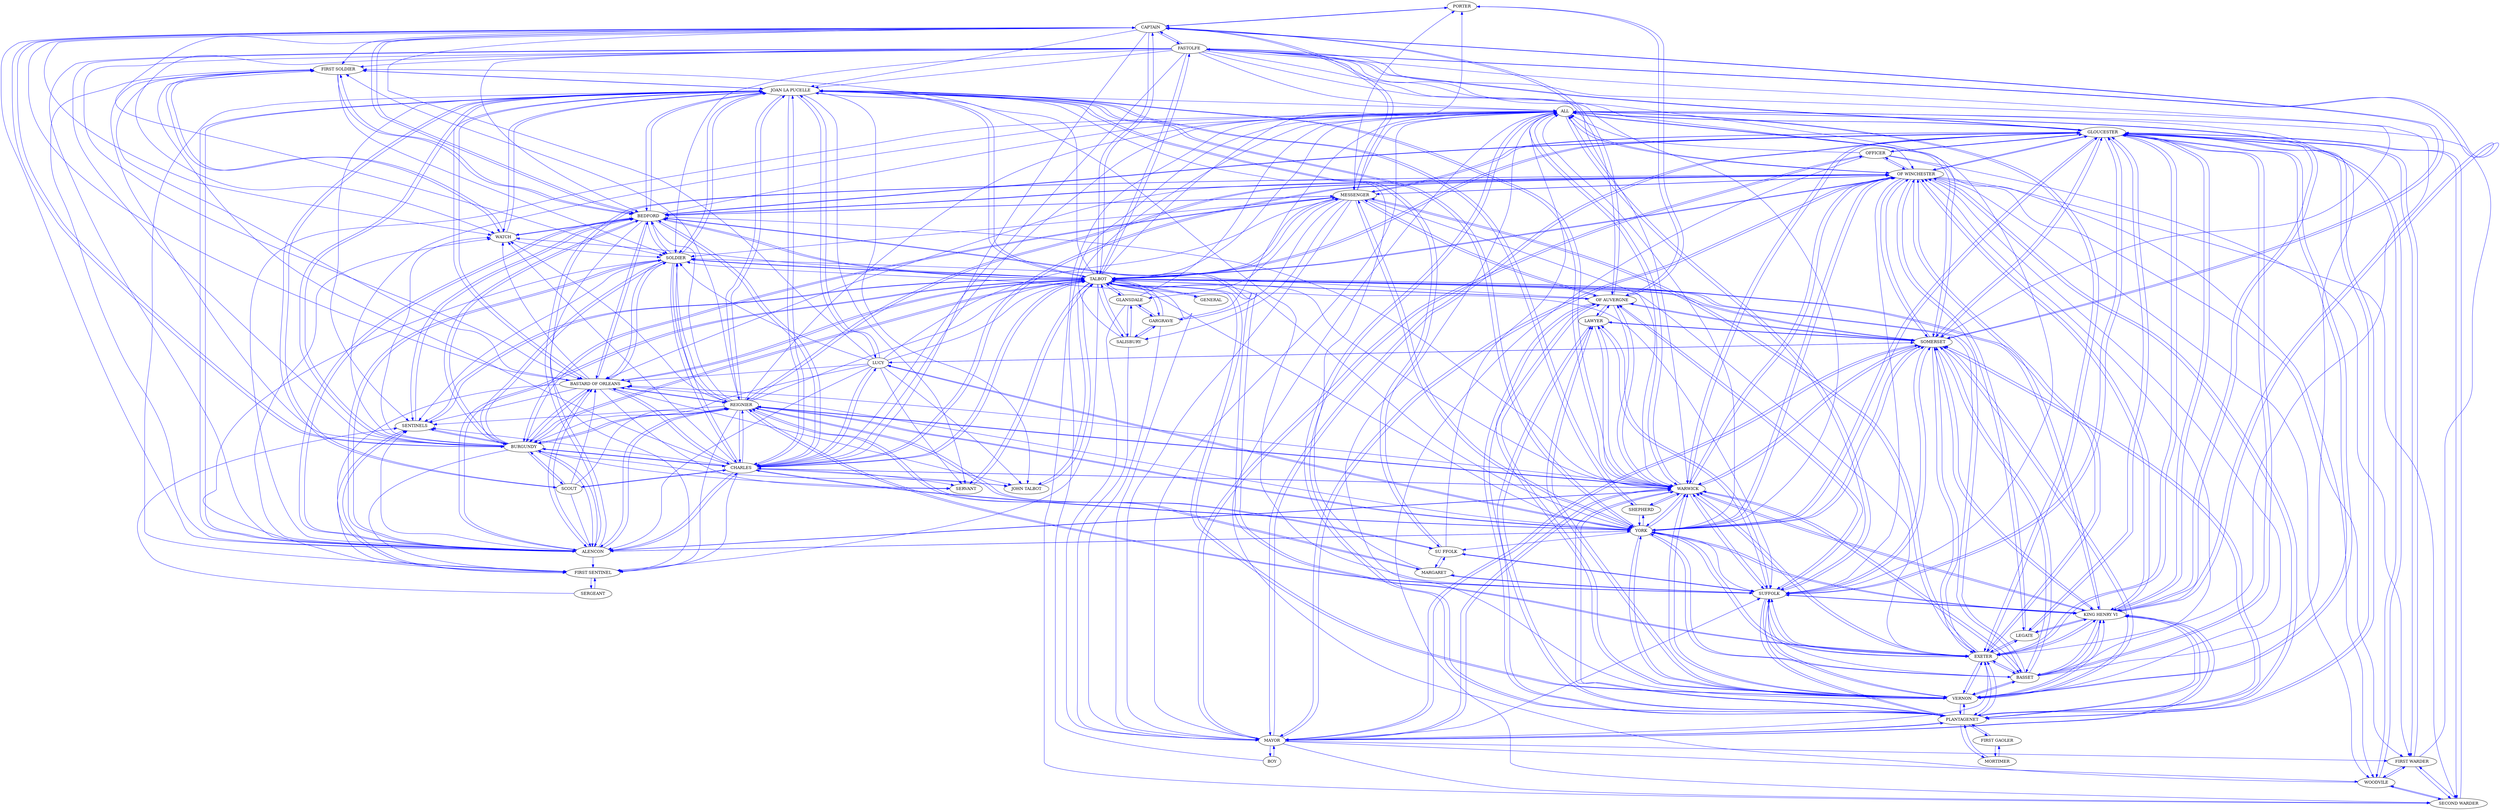 strict digraph  {
	PORTER -> CAPTAIN	 [color=blue,
		weight=2];
	PORTER -> "OF AUVERGNE"	 [color=blue,
		weight=2];
	"FIRST WARDER" -> WOODVILE	 [color=blue,
		weight=4];
	"FIRST WARDER" -> ALL	 [color=blue,
		weight=4];
	"FIRST WARDER" -> GLOUCESTER	 [color=blue,
		weight=4];
	"FIRST WARDER" -> "SECOND WARDER"	 [color=blue,
		weight=4];
	PLANTAGENET -> VERNON	 [color=blue,
		weight=45];
	PLANTAGENET -> SUFFOLK	 [color=blue,
		weight=49];
	PLANTAGENET -> EXETER	 [color=blue,
		weight=10];
	PLANTAGENET -> ALL	 [color=blue,
		weight=10];
	PLANTAGENET -> WARWICK	 [color=blue,
		weight=55];
	PLANTAGENET -> SOMERSET	 [color=blue,
		weight=55];
	PLANTAGENET -> MORTIMER	 [color=blue,
		weight=29];
	PLANTAGENET -> GLOUCESTER	 [color=blue,
		weight=10];
	PLANTAGENET -> "FIRST GAOLER"	 [color=blue,
		weight=37];
	PLANTAGENET -> "KING HENRY VI"	 [color=blue,
		weight=10];
	PLANTAGENET -> LAWYER	 [color=blue,
		weight=45];
	PLANTAGENET -> MAYOR	 [color=blue,
		weight=5];
	PLANTAGENET -> "OF WINCHESTER"	 [color=blue,
		weight=10];
	PLANTAGENET -> "OF AUVERGNE"	 [color=blue,
		weight=45];
	GLANSDALE -> ALL	 [color=blue,
		weight=1];
	GLANSDALE -> SALISBURY	 [color=blue,
		weight=1];
	GLANSDALE -> TALBOT	 [color=blue,
		weight=1];
	GLANSDALE -> GARGRAVE	 [color=blue,
		weight=1];
	GLANSDALE -> MAYOR	 [color=blue,
		weight=1];
	VERNON -> PLANTAGENET	 [color=blue,
		weight=11];
	VERNON -> SUFFOLK	 [color=blue,
		weight=28];
	VERNON -> BASSET	 [color=blue,
		weight=18];
	VERNON -> EXETER	 [color=blue,
		weight=18];
	VERNON -> ALL	 [color=blue,
		weight=10];
	VERNON -> WARWICK	 [color=blue,
		weight=29];
	VERNON -> SOMERSET	 [color=blue,
		weight=29];
	VERNON -> GLOUCESTER	 [color=blue,
		weight=18];
	VERNON -> TALBOT	 [color=blue,
		weight=8];
	VERNON -> YORK	 [color=blue,
		weight=18];
	VERNON -> "KING HENRY VI"	 [color=blue,
		weight=18];
	VERNON -> LAWYER	 [color=blue,
		weight=11];
	VERNON -> "OF WINCHESTER"	 [color=blue,
		weight=10];
	VERNON -> "OF AUVERGNE"	 [color=blue,
		weight=11];
	SUFFOLK -> PLANTAGENET	 [color=blue,
		weight=13];
	SUFFOLK -> VERNON	 [color=blue,
		weight=13];
	SUFFOLK -> EXETER	 [color=blue,
		weight=54];
	SUFFOLK -> ALL	 [color=blue,
		weight=4];
	SUFFOLK -> REIGNIER	 [color=blue,
		weight=25];
	SUFFOLK -> WARWICK	 [color=blue,
		weight=13];
	SUFFOLK -> SOMERSET	 [color=blue,
		weight=13];
	SUFFOLK -> GLOUCESTER	 [color=blue,
		weight=54];
	SUFFOLK -> "KING HENRY VI"	 [color=blue,
		weight=54];
	SUFFOLK -> "SU FFOLK"	 [color=blue,
		weight=97];
	SUFFOLK -> LAWYER	 [color=blue,
		weight=13];
	SUFFOLK -> MARGARET	 [color=blue,
		weight=88];
	SUFFOLK -> "OF AUVERGNE"	 [color=blue,
		weight=13];
	SUFFOLK -> "JOAN LA PUCELLE"	 [color=blue,
		weight=97];
	SCOUT -> REIGNIER	 [color=blue,
		weight=5];
	SCOUT -> BURGUNDY	 [color=blue,
		weight=5];
	SCOUT -> ALENCON	 [color=blue,
		weight=5];
	SCOUT -> CHARLES	 [color=blue,
		weight=5];
	SCOUT -> "BASTARD OF ORLEANS"	 [color=blue,
		weight=5];
	SCOUT -> "JOAN LA PUCELLE"	 [color=blue,
		weight=5];
	SHEPHERD -> WARWICK	 [color=blue,
		weight=24];
	SHEPHERD -> YORK	 [color=blue,
		weight=24];
	SHEPHERD -> "JOAN LA PUCELLE"	 [color=blue,
		weight=24];
	SOLDIER -> BEDFORD	 [color=blue,
		weight=4];
	SOLDIER -> REIGNIER	 [color=blue,
		weight=4];
	SOLDIER -> BURGUNDY	 [color=blue,
		weight=4];
	SOLDIER -> TALBOT	 [color=blue,
		weight=4];
	SOLDIER -> ALENCON	 [color=blue,
		weight=4];
	SOLDIER -> CHARLES	 [color=blue,
		weight=4];
	SOLDIER -> "FIRST SENTINEL"	 [color=blue,
		weight=4];
	SOLDIER -> SENTINELS	 [color=blue,
		weight=4];
	SOLDIER -> "BASTARD OF ORLEANS"	 [color=blue,
		weight=4];
	SOLDIER -> "JOAN LA PUCELLE"	 [color=blue,
		weight=4];
	SERGEANT -> "FIRST SENTINEL"	 [color=blue,
		weight=4];
	SERGEANT -> SENTINELS	 [color=blue,
		weight=4];
	WOODVILE -> "FIRST WARDER"	 [color=blue,
		weight=5];
	WOODVILE -> ALL	 [color=blue,
		weight=5];
	WOODVILE -> GLOUCESTER	 [color=blue,
		weight=5];
	WOODVILE -> "SECOND WARDER"	 [color=blue,
		weight=5];
	BASSET -> VERNON	 [color=blue,
		weight=25];
	BASSET -> SUFFOLK	 [color=blue,
		weight=25];
	BASSET -> EXETER	 [color=blue,
		weight=25];
	BASSET -> ALL	 [color=blue,
		weight=15];
	BASSET -> WARWICK	 [color=blue,
		weight=25];
	BASSET -> SOMERSET	 [color=blue,
		weight=25];
	BASSET -> GLOUCESTER	 [color=blue,
		weight=25];
	BASSET -> TALBOT	 [color=blue,
		weight=10];
	BASSET -> YORK	 [color=blue,
		weight=25];
	BASSET -> "KING HENRY VI"	 [color=blue,
		weight=25];
	BASSET -> "OF WINCHESTER"	 [color=blue,
		weight=15];
	EXETER -> PLANTAGENET	 [color=blue,
		weight=15];
	EXETER -> VERNON	 [color=blue,
		weight=1];
	EXETER -> SUFFOLK	 [color=blue,
		weight=31];
	EXETER -> BASSET	 [color=blue,
		weight=14];
	EXETER -> LEGATE	 [color=blue,
		weight=6];
	EXETER -> ALL	 [color=blue,
		weight=7];
	EXETER -> BEDFORD	 [color=blue,
		weight=20];
	EXETER -> WARWICK	 [color=blue,
		weight=53];
	EXETER -> SOMERSET	 [color=blue,
		weight=29];
	EXETER -> GLOUCESTER	 [color=blue,
		weight=57];
	EXETER -> YORK	 [color=blue,
		weight=14];
	EXETER -> MESSENGER	 [color=blue,
		weight=12];
	EXETER -> "KING HENRY VI"	 [color=blue,
		weight=37];
	EXETER -> "OF WINCHESTER"	 [color=blue,
		weight=59];
	LEGATE -> EXETER	 [color=blue,
		weight=2];
	LEGATE -> GLOUCESTER	 [color=blue,
		weight=2];
	LEGATE -> "KING HENRY VI"	 [color=blue,
		weight=2];
	LEGATE -> "OF WINCHESTER"	 [color=blue,
		weight=2];
	ALL -> PLANTAGENET	 [color=blue,
		weight=1];
	ALL -> SUFFOLK	 [color=blue,
		weight=1];
	ALL -> EXETER	 [color=blue,
		weight=1];
	ALL -> WARWICK	 [color=blue,
		weight=1];
	ALL -> SOMERSET	 [color=blue,
		weight=1];
	ALL -> GLOUCESTER	 [color=blue,
		weight=1];
	ALL -> "KING HENRY VI"	 [color=blue,
		weight=1];
	ALL -> "OF WINCHESTER"	 [color=blue,
		weight=1];
	BEDFORD -> SOLDIER	 [color=blue,
		weight=14];
	BEDFORD -> EXETER	 [color=blue,
		weight=46];
	BEDFORD -> ALL	 [color=blue,
		weight=9];
	BEDFORD -> BURGUNDY	 [color=blue,
		weight=30];
	BEDFORD -> WARWICK	 [color=blue,
		weight=46];
	BEDFORD -> GLOUCESTER	 [color=blue,
		weight=46];
	BEDFORD -> TALBOT	 [color=blue,
		weight=30];
	BEDFORD -> WATCH	 [color=blue,
		weight=14];
	BEDFORD -> MESSENGER	 [color=blue,
		weight=29];
	BEDFORD -> ALENCON	 [color=blue,
		weight=14];
	BEDFORD -> CHARLES	 [color=blue,
		weight=14];
	BEDFORD -> "FIRST SENTINEL"	 [color=blue,
		weight=6];
	BEDFORD -> SENTINELS	 [color=blue,
		weight=6];
	BEDFORD -> "OF WINCHESTER"	 [color=blue,
		weight=46];
	BEDFORD -> "BASTARD OF ORLEANS"	 [color=blue,
		weight=14];
	BEDFORD -> CAPTAIN	 [color=blue,
		weight=10];
	BEDFORD -> "JOAN LA PUCELLE"	 [color=blue,
		weight=14];
	BEDFORD -> "FIRST SOLDIER"	 [color=blue,
		weight=14];
	REIGNIER -> SUFFOLK	 [color=blue,
		weight=20];
	REIGNIER -> SOLDIER	 [color=blue,
		weight=31];
	REIGNIER -> ALL	 [color=blue,
		weight=11];
	REIGNIER -> BEDFORD	 [color=blue,
		weight=10];
	REIGNIER -> BURGUNDY	 [color=blue,
		weight=4];
	REIGNIER -> WARWICK	 [color=blue,
		weight=4];
	REIGNIER -> TALBOT	 [color=blue,
		weight=4];
	REIGNIER -> WATCH	 [color=blue,
		weight=6];
	REIGNIER -> YORK	 [color=blue,
		weight=4];
	REIGNIER -> ALENCON	 [color=blue,
		weight=39];
	REIGNIER -> CHARLES	 [color=blue,
		weight=36];
	REIGNIER -> "SU FFOLK"	 [color=blue,
		weight=20];
	REIGNIER -> "FIRST SENTINEL"	 [color=blue,
		weight=4];
	REIGNIER -> SENTINELS	 [color=blue,
		weight=4];
	REIGNIER -> "OF WINCHESTER"	 [color=blue,
		weight=4];
	REIGNIER -> "BASTARD OF ORLEANS"	 [color=blue,
		weight=14];
	REIGNIER -> MARGARET	 [color=blue,
		weight=20];
	REIGNIER -> "JOAN LA PUCELLE"	 [color=blue,
		weight=39];
	REIGNIER -> "FIRST SOLDIER"	 [color=blue,
		weight=6];
	OFFICER -> "FIRST WARDER"	 [color=blue,
		weight=6];
	OFFICER -> WOODVILE	 [color=blue,
		weight=6];
	OFFICER -> ALL	 [color=blue,
		weight=6];
	OFFICER -> GLOUCESTER	 [color=blue,
		weight=6];
	OFFICER -> "SECOND WARDER"	 [color=blue,
		weight=6];
	OFFICER -> MAYOR	 [color=blue,
		weight=6];
	OFFICER -> "OF WINCHESTER"	 [color=blue,
		weight=6];
	BURGUNDY -> SCOUT	 [color=blue,
		weight=2];
	BURGUNDY -> SOLDIER	 [color=blue,
		weight=12];
	BURGUNDY -> ALL	 [color=blue,
		weight=5];
	BURGUNDY -> BEDFORD	 [color=blue,
		weight=27];
	BURGUNDY -> REIGNIER	 [color=blue,
		weight=2];
	BURGUNDY -> SERVANT	 [color=blue,
		weight=3];
	BURGUNDY -> TALBOT	 [color=blue,
		weight=42];
	BURGUNDY -> WATCH	 [color=blue,
		weight=9];
	BURGUNDY -> MESSENGER	 [color=blue,
		weight=4];
	BURGUNDY -> ALENCON	 [color=blue,
		weight=26];
	BURGUNDY -> "JOHN TALBOT"	 [color=blue,
		weight=3];
	BURGUNDY -> CHARLES	 [color=blue,
		weight=26];
	BURGUNDY -> "FIRST SENTINEL"	 [color=blue,
		weight=6];
	BURGUNDY -> SENTINELS	 [color=blue,
		weight=6];
	BURGUNDY -> "BASTARD OF ORLEANS"	 [color=blue,
		weight=26];
	BURGUNDY -> CAPTAIN	 [color=blue,
		weight=12];
	BURGUNDY -> "JOAN LA PUCELLE"	 [color=blue,
		weight=26];
	BURGUNDY -> "FIRST SOLDIER"	 [color=blue,
		weight=9];
	SALISBURY -> GLANSDALE	 [color=blue,
		weight=15];
	SALISBURY -> ALL	 [color=blue,
		weight=15];
	SALISBURY -> TALBOT	 [color=blue,
		weight=15];
	SALISBURY -> GARGRAVE	 [color=blue,
		weight=15];
	SALISBURY -> MAYOR	 [color=blue,
		weight=15];
	WARWICK -> PLANTAGENET	 [color=blue,
		weight=60];
	WARWICK -> VERNON	 [color=blue,
		weight=30];
	WARWICK -> SUFFOLK	 [color=blue,
		weight=51];
	WARWICK -> SHEPHERD	 [color=blue,
		weight=1];
	WARWICK -> BASSET	 [color=blue,
		weight=4];
	WARWICK -> EXETER	 [color=blue,
		weight=34];
	WARWICK -> ALL	 [color=blue,
		weight=34];
	WARWICK -> REIGNIER	 [color=blue,
		weight=1];
	WARWICK -> SOMERSET	 [color=blue,
		weight=64];
	WARWICK -> GLOUCESTER	 [color=blue,
		weight=34];
	WARWICK -> YORK	 [color=blue,
		weight=19];
	WARWICK -> "KING HENRY VI"	 [color=blue,
		weight=34];
	WARWICK -> ALENCON	 [color=blue,
		weight=1];
	WARWICK -> CHARLES	 [color=blue,
		weight=1];
	WARWICK -> LAWYER	 [color=blue,
		weight=30];
	WARWICK -> MAYOR	 [color=blue,
		weight=24];
	WARWICK -> "OF WINCHESTER"	 [color=blue,
		weight=38];
	WARWICK -> "BASTARD OF ORLEANS"	 [color=blue,
		weight=1];
	WARWICK -> "OF AUVERGNE"	 [color=blue,
		weight=30];
	WARWICK -> "JOAN LA PUCELLE"	 [color=blue,
		weight=11];
	SOMERSET -> PLANTAGENET	 [color=blue,
		weight=51];
	SOMERSET -> VERNON	 [color=blue,
		weight=51];
	SOMERSET -> SUFFOLK	 [color=blue,
		weight=54];
	SOMERSET -> BASSET	 [color=blue,
		weight=5];
	SOMERSET -> EXETER	 [color=blue,
		weight=10];
	SOMERSET -> ALL	 [color=blue,
		weight=10];
	SOMERSET -> WARWICK	 [color=blue,
		weight=56];
	SOMERSET -> GLOUCESTER	 [color=blue,
		weight=10];
	SOMERSET -> TALBOT	 [color=blue,
		weight=17];
	SOMERSET -> LUCY	 [color=blue,
		weight=8];
	SOMERSET -> YORK	 [color=blue,
		weight=5];
	SOMERSET -> "KING HENRY VI"	 [color=blue,
		weight=10];
	SOMERSET -> LAWYER	 [color=blue,
		weight=46];
	SOMERSET -> MAYOR	 [color=blue,
		weight=4];
	SOMERSET -> "OF WINCHESTER"	 [color=blue,
		weight=10];
	SOMERSET -> CAPTAIN	 [color=blue,
		weight=17];
	SOMERSET -> "OF AUVERGNE"	 [color=blue,
		weight=46];
	MORTIMER -> PLANTAGENET	 [color=blue,
		weight=66];
	MORTIMER -> "FIRST GAOLER"	 [color=blue,
		weight=95];
	GLOUCESTER -> "FIRST WARDER"	 [color=blue,
		weight=52];
	GLOUCESTER -> PLANTAGENET	 [color=blue,
		weight=67];
	GLOUCESTER -> VERNON	 [color=blue,
		weight=11];
	GLOUCESTER -> SUFFOLK	 [color=blue,
		weight=117];
	GLOUCESTER -> WOODVILE	 [color=blue,
		weight=52];
	GLOUCESTER -> BASSET	 [color=blue,
		weight=11];
	GLOUCESTER -> EXETER	 [color=blue,
		weight=160];
	GLOUCESTER -> LEGATE	 [color=blue,
		weight=5];
	GLOUCESTER -> ALL	 [color=blue,
		weight=176];
	GLOUCESTER -> BEDFORD	 [color=blue,
		weight=22];
	GLOUCESTER -> OFFICER	 [color=blue,
		weight=10];
	GLOUCESTER -> WARWICK	 [color=blue,
		weight=131];
	GLOUCESTER -> SOMERSET	 [color=blue,
		weight=106];
	GLOUCESTER -> TALBOT	 [color=blue,
		weight=29];
	GLOUCESTER -> YORK	 [color=blue,
		weight=39];
	GLOUCESTER -> "SECOND WARDER"	 [color=blue,
		weight=52];
	GLOUCESTER -> MESSENGER	 [color=blue,
		weight=8];
	GLOUCESTER -> FASTOLFE	 [color=blue,
		weight=3];
	GLOUCESTER -> "KING HENRY VI"	 [color=blue,
		weight=134];
	GLOUCESTER -> MAYOR	 [color=blue,
		weight=66];
	GLOUCESTER -> "OF WINCHESTER"	 [color=blue,
		weight=170];
	SERVANT -> TALBOT	 [color=blue,
		weight=1];
	TALBOT -> PORTER	 [color=blue,
		weight=42];
	TALBOT -> GLANSDALE	 [color=blue,
		weight=67];
	TALBOT -> VERNON	 [color=blue,
		weight=12];
	TALBOT -> SUFFOLK	 [color=blue,
		weight=45];
	TALBOT -> SOLDIER	 [color=blue,
		weight=108];
	TALBOT -> BASSET	 [color=blue,
		weight=12];
	TALBOT -> EXETER	 [color=blue,
		weight=45];
	TALBOT -> ALL	 [color=blue,
		weight=144];
	TALBOT -> BEDFORD	 [color=blue,
		weight=105];
	TALBOT -> BURGUNDY	 [color=blue,
		weight=100];
	TALBOT -> SALISBURY	 [color=blue,
		weight=67];
	TALBOT -> WARWICK	 [color=blue,
		weight=45];
	TALBOT -> SOMERSET	 [color=blue,
		weight=45];
	TALBOT -> GLOUCESTER	 [color=blue,
		weight=45];
	TALBOT -> SERVANT	 [color=blue,
		weight=31];
	TALBOT -> WATCH	 [color=blue,
		weight=56];
	TALBOT -> YORK	 [color=blue,
		weight=45];
	TALBOT -> MESSENGER	 [color=blue,
		weight=61];
	TALBOT -> FASTOLFE	 [color=blue,
		weight=29];
	TALBOT -> "KING HENRY VI"	 [color=blue,
		weight=45];
	TALBOT -> ALENCON	 [color=blue,
		weight=56];
	TALBOT -> "JOHN TALBOT"	 [color=blue,
		weight=80];
	TALBOT -> CHARLES	 [color=blue,
		weight=56];
	TALBOT -> GARGRAVE	 [color=blue,
		weight=67];
	TALBOT -> "FIRST SENTINEL"	 [color=blue,
		weight=20];
	TALBOT -> GENERAL	 [color=blue,
		weight=12];
	TALBOT -> SENTINELS	 [color=blue,
		weight=20];
	TALBOT -> MAYOR	 [color=blue,
		weight=67];
	TALBOT -> "OF WINCHESTER"	 [color=blue,
		weight=33];
	TALBOT -> "BASTARD OF ORLEANS"	 [color=blue,
		weight=56];
	TALBOT -> CAPTAIN	 [color=blue,
		weight=71];
	TALBOT -> "OF AUVERGNE"	 [color=blue,
		weight=42];
	TALBOT -> "JOAN LA PUCELLE"	 [color=blue,
		weight=64];
	TALBOT -> "FIRST SOLDIER"	 [color=blue,
		weight=56];
	WATCH -> SOLDIER	 [color=blue,
		weight=2];
	WATCH -> BEDFORD	 [color=blue,
		weight=2];
	WATCH -> "JOAN LA PUCELLE"	 [color=blue,
		weight=2];
	WATCH -> "FIRST SOLDIER"	 [color=blue,
		weight=2];
	LUCY -> SOLDIER	 [color=blue,
		weight=43];
	LUCY -> BURGUNDY	 [color=blue,
		weight=30];
	LUCY -> SOMERSET	 [color=blue,
		weight=27];
	LUCY -> SERVANT	 [color=blue,
		weight=30];
	LUCY -> TALBOT	 [color=blue,
		weight=57];
	LUCY -> YORK	 [color=blue,
		weight=20];
	LUCY -> MESSENGER	 [color=blue,
		weight=20];
	LUCY -> ALENCON	 [color=blue,
		weight=30];
	LUCY -> "JOHN TALBOT"	 [color=blue,
		weight=30];
	LUCY -> CHARLES	 [color=blue,
		weight=30];
	LUCY -> "BASTARD OF ORLEANS"	 [color=blue,
		weight=30];
	LUCY -> CAPTAIN	 [color=blue,
		weight=27];
	LUCY -> "JOAN LA PUCELLE"	 [color=blue,
		weight=30];
	YORK -> VERNON	 [color=blue,
		weight=5];
	YORK -> SUFFOLK	 [color=blue,
		weight=9];
	YORK -> SHEPHERD	 [color=blue,
		weight=2];
	YORK -> SOLDIER	 [color=blue,
		weight=27];
	YORK -> BASSET	 [color=blue,
		weight=9];
	YORK -> EXETER	 [color=blue,
		weight=9];
	YORK -> ALL	 [color=blue,
		weight=9];
	YORK -> REIGNIER	 [color=blue,
		weight=19];
	YORK -> WARWICK	 [color=blue,
		weight=58];
	YORK -> SOMERSET	 [color=blue,
		weight=9];
	YORK -> GLOUCESTER	 [color=blue,
		weight=9];
	YORK -> LUCY	 [color=blue,
		weight=17];
	YORK -> MESSENGER	 [color=blue,
		weight=27];
	YORK -> "KING HENRY VI"	 [color=blue,
		weight=9];
	YORK -> ALENCON	 [color=blue,
		weight=19];
	YORK -> CHARLES	 [color=blue,
		weight=19];
	YORK -> "SU FFOLK"	 [color=blue,
		weight=10];
	YORK -> "OF WINCHESTER"	 [color=blue,
		weight=40];
	YORK -> "BASTARD OF ORLEANS"	 [color=blue,
		weight=19];
	YORK -> "JOAN LA PUCELLE"	 [color=blue,
		weight=25];
	"FIRST GAOLER" -> PLANTAGENET	 [color=blue,
		weight=1];
	"FIRST GAOLER" -> MORTIMER	 [color=blue,
		weight=4];
	"SECOND WARDER" -> "FIRST WARDER"	 [color=blue,
		weight=2];
	"SECOND WARDER" -> WOODVILE	 [color=blue,
		weight=2];
	"SECOND WARDER" -> ALL	 [color=blue,
		weight=2];
	"SECOND WARDER" -> GLOUCESTER	 [color=blue,
		weight=2];
	MESSENGER -> PORTER	 [color=blue,
		weight=8];
	MESSENGER -> GLANSDALE	 [color=blue,
		weight=4];
	MESSENGER -> SOLDIER	 [color=blue,
		weight=6];
	MESSENGER -> EXETER	 [color=blue,
		weight=71];
	MESSENGER -> ALL	 [color=blue,
		weight=4];
	MESSENGER -> BEDFORD	 [color=blue,
		weight=80];
	MESSENGER -> BURGUNDY	 [color=blue,
		weight=9];
	MESSENGER -> SALISBURY	 [color=blue,
		weight=4];
	MESSENGER -> WARWICK	 [color=blue,
		weight=71];
	MESSENGER -> GLOUCESTER	 [color=blue,
		weight=71];
	MESSENGER -> TALBOT	 [color=blue,
		weight=21];
	MESSENGER -> YORK	 [color=blue,
		weight=6];
	MESSENGER -> GARGRAVE	 [color=blue,
		weight=4];
	MESSENGER -> MAYOR	 [color=blue,
		weight=4];
	MESSENGER -> "OF WINCHESTER"	 [color=blue,
		weight=71];
	MESSENGER -> CAPTAIN	 [color=blue,
		weight=17];
	MESSENGER -> "OF AUVERGNE"	 [color=blue,
		weight=8];
	FASTOLFE -> SUFFOLK	 [color=blue,
		weight=4];
	FASTOLFE -> SOLDIER	 [color=blue,
		weight=4];
	FASTOLFE -> EXETER	 [color=blue,
		weight=4];
	FASTOLFE -> ALL	 [color=blue,
		weight=4];
	FASTOLFE -> BEDFORD	 [color=blue,
		weight=4];
	FASTOLFE -> BURGUNDY	 [color=blue,
		weight=4];
	FASTOLFE -> WARWICK	 [color=blue,
		weight=4];
	FASTOLFE -> SOMERSET	 [color=blue,
		weight=4];
	FASTOLFE -> GLOUCESTER	 [color=blue,
		weight=4];
	FASTOLFE -> TALBOT	 [color=blue,
		weight=8];
	FASTOLFE -> WATCH	 [color=blue,
		weight=4];
	FASTOLFE -> YORK	 [color=blue,
		weight=4];
	FASTOLFE -> "KING HENRY VI"	 [color=blue,
		weight=4];
	FASTOLFE -> ALENCON	 [color=blue,
		weight=4];
	FASTOLFE -> CHARLES	 [color=blue,
		weight=4];
	FASTOLFE -> "OF WINCHESTER"	 [color=blue,
		weight=4];
	FASTOLFE -> "BASTARD OF ORLEANS"	 [color=blue,
		weight=4];
	FASTOLFE -> CAPTAIN	 [color=blue,
		weight=4];
	FASTOLFE -> "JOAN LA PUCELLE"	 [color=blue,
		weight=4];
	FASTOLFE -> "FIRST SOLDIER"	 [color=blue,
		weight=4];
	"KING HENRY VI" -> PLANTAGENET	 [color=blue,
		weight=49];
	"KING HENRY VI" -> VERNON	 [color=blue,
		weight=64];
	"KING HENRY VI" -> SUFFOLK	 [color=blue,
		weight=161];
	"KING HENRY VI" -> BASSET	 [color=blue,
		weight=64];
	"KING HENRY VI" -> EXETER	 [color=blue,
		weight=187];
	"KING HENRY VI" -> LEGATE	 [color=blue,
		weight=12];
	"KING HENRY VI" -> ALL	 [color=blue,
		weight=151];
	"KING HENRY VI" -> WARWICK	 [color=blue,
		weight=126];
	"KING HENRY VI" -> SOMERSET	 [color=blue,
		weight=126];
	"KING HENRY VI" -> GLOUCESTER	 [color=blue,
		weight=187];
	"KING HENRY VI" -> TALBOT	 [color=blue,
		weight=27];
	"KING HENRY VI" -> YORK	 [color=blue,
		weight=77];
	"KING HENRY VI" -> FASTOLFE	 [color=blue,
		weight=3];
	"KING HENRY VI" -> MAYOR	 [color=blue,
		weight=33];
	"KING HENRY VI" -> "OF WINCHESTER"	 [color=blue,
		weight=124];
	ALENCON -> SOLDIER	 [color=blue,
		weight=21];
	ALENCON -> ALL	 [color=blue,
		weight=3];
	ALENCON -> BEDFORD	 [color=blue,
		weight=9];
	ALENCON -> REIGNIER	 [color=blue,
		weight=41];
	ALENCON -> BURGUNDY	 [color=blue,
		weight=13];
	ALENCON -> WARWICK	 [color=blue,
		weight=11];
	ALENCON -> TALBOT	 [color=blue,
		weight=11];
	ALENCON -> WATCH	 [color=blue,
		weight=1];
	ALENCON -> YORK	 [color=blue,
		weight=11];
	ALENCON -> CHARLES	 [color=blue,
		weight=44];
	ALENCON -> "FIRST SENTINEL"	 [color=blue,
		weight=8];
	ALENCON -> SENTINELS	 [color=blue,
		weight=8];
	ALENCON -> "OF WINCHESTER"	 [color=blue,
		weight=11];
	ALENCON -> "BASTARD OF ORLEANS"	 [color=blue,
		weight=29];
	ALENCON -> "JOAN LA PUCELLE"	 [color=blue,
		weight=20];
	ALENCON -> "FIRST SOLDIER"	 [color=blue,
		weight=1];
	"JOHN TALBOT" -> TALBOT	 [color=blue,
		weight=47];
	CHARLES -> SCOUT	 [color=blue,
		weight=4];
	CHARLES -> SOLDIER	 [color=blue,
		weight=87];
	CHARLES -> ALL	 [color=blue,
		weight=23];
	CHARLES -> BEDFORD	 [color=blue,
		weight=17];
	CHARLES -> REIGNIER	 [color=blue,
		weight=110];
	CHARLES -> BURGUNDY	 [color=blue,
		weight=36];
	CHARLES -> WARWICK	 [color=blue,
		weight=16];
	CHARLES -> SERVANT	 [color=blue,
		weight=11];
	CHARLES -> TALBOT	 [color=blue,
		weight=29];
	CHARLES -> WATCH	 [color=blue,
		weight=5];
	CHARLES -> LUCY	 [color=blue,
		weight=7];
	CHARLES -> YORK	 [color=blue,
		weight=16];
	CHARLES -> ALENCON	 [color=blue,
		weight=134];
	CHARLES -> "JOHN TALBOT"	 [color=blue,
		weight=11];
	CHARLES -> "FIRST SENTINEL"	 [color=blue,
		weight=12];
	CHARLES -> SENTINELS	 [color=blue,
		weight=12];
	CHARLES -> "OF WINCHESTER"	 [color=blue,
		weight=16];
	CHARLES -> "BASTARD OF ORLEANS"	 [color=blue,
		weight=65];
	CHARLES -> "JOAN LA PUCELLE"	 [color=blue,
		weight=93];
	CHARLES -> "FIRST SOLDIER"	 [color=blue,
		weight=5];
	"SU FFOLK" -> SUFFOLK	 [color=blue,
		weight=6];
	"SU FFOLK" -> ALL	 [color=blue,
		weight=6];
	"SU FFOLK" -> REIGNIER	 [color=blue,
		weight=6];
	"SU FFOLK" -> MARGARET	 [color=blue,
		weight=6];
	"SU FFOLK" -> "JOAN LA PUCELLE"	 [color=blue,
		weight=6];
	BOY -> ALL	 [color=blue,
		weight=20];
	BOY -> MAYOR	 [color=blue,
		weight=20];
	GARGRAVE -> GLANSDALE	 [color=blue,
		weight=2];
	GARGRAVE -> ALL	 [color=blue,
		weight=2];
	GARGRAVE -> SALISBURY	 [color=blue,
		weight=2];
	GARGRAVE -> TALBOT	 [color=blue,
		weight=2];
	GARGRAVE -> MAYOR	 [color=blue,
		weight=2];
	"FIRST SENTINEL" -> SERGEANT	 [color=blue,
		weight=1];
	"FIRST SENTINEL" -> SENTINELS	 [color=blue,
		weight=4];
	GENERAL -> TALBOT	 [color=blue,
		weight=27];
	LAWYER -> PLANTAGENET	 [color=blue,
		weight=6];
	LAWYER -> VERNON	 [color=blue,
		weight=6];
	LAWYER -> SUFFOLK	 [color=blue,
		weight=4];
	LAWYER -> WARWICK	 [color=blue,
		weight=6];
	LAWYER -> SOMERSET	 [color=blue,
		weight=6];
	LAWYER -> "OF AUVERGNE"	 [color=blue,
		weight=6];
	SENTINELS -> BEDFORD	 [color=blue,
		weight=1];
	SENTINELS -> BURGUNDY	 [color=blue,
		weight=1];
	SENTINELS -> TALBOT	 [color=blue,
		weight=1];
	SENTINELS -> "FIRST SENTINEL"	 [color=blue,
		weight=1];
	MAYOR -> "FIRST WARDER"	 [color=blue,
		weight=11];
	MAYOR -> PLANTAGENET	 [color=blue,
		weight=10];
	MAYOR -> SUFFOLK	 [color=blue,
		weight=10];
	MAYOR -> WOODVILE	 [color=blue,
		weight=11];
	MAYOR -> EXETER	 [color=blue,
		weight=10];
	MAYOR -> ALL	 [color=blue,
		weight=20];
	MAYOR -> OFFICER	 [color=blue,
		weight=11];
	MAYOR -> WARWICK	 [color=blue,
		weight=10];
	MAYOR -> SOMERSET	 [color=blue,
		weight=10];
	MAYOR -> GLOUCESTER	 [color=blue,
		weight=18];
	MAYOR -> "SECOND WARDER"	 [color=blue,
		weight=11];
	MAYOR -> "KING HENRY VI"	 [color=blue,
		weight=10];
	MAYOR -> BOY	 [color=blue,
		weight=2];
	MAYOR -> "OF WINCHESTER"	 [color=blue,
		weight=18];
	"OF WINCHESTER" -> "FIRST WARDER"	 [color=blue,
		weight=19];
	"OF WINCHESTER" -> PLANTAGENET	 [color=blue,
		weight=32];
	"OF WINCHESTER" -> SUFFOLK	 [color=blue,
		weight=33];
	"OF WINCHESTER" -> WOODVILE	 [color=blue,
		weight=19];
	"OF WINCHESTER" -> EXETER	 [color=blue,
		weight=59];
	"OF WINCHESTER" -> LEGATE	 [color=blue,
		weight=11];
	"OF WINCHESTER" -> ALL	 [color=blue,
		weight=52];
	"OF WINCHESTER" -> BEDFORD	 [color=blue,
		weight=10];
	"OF WINCHESTER" -> REIGNIER	 [color=blue,
		weight=10];
	"OF WINCHESTER" -> OFFICER	 [color=blue,
		weight=11];
	"OF WINCHESTER" -> WARWICK	 [color=blue,
		weight=66];
	"OF WINCHESTER" -> SOMERSET	 [color=blue,
		weight=33];
	"OF WINCHESTER" -> GLOUCESTER	 [color=blue,
		weight=73];
	"OF WINCHESTER" -> TALBOT	 [color=blue,
		weight=1];
	"OF WINCHESTER" -> YORK	 [color=blue,
		weight=19];
	"OF WINCHESTER" -> "SECOND WARDER"	 [color=blue,
		weight=19];
	"OF WINCHESTER" -> MESSENGER	 [color=blue,
		weight=6];
	"OF WINCHESTER" -> "KING HENRY VI"	 [color=blue,
		weight=44];
	"OF WINCHESTER" -> ALENCON	 [color=blue,
		weight=10];
	"OF WINCHESTER" -> CHARLES	 [color=blue,
		weight=10];
	"OF WINCHESTER" -> MAYOR	 [color=blue,
		weight=42];
	"OF WINCHESTER" -> "BASTARD OF ORLEANS"	 [color=blue,
		weight=10];
	"BASTARD OF ORLEANS" -> SOLDIER	 [color=blue,
		weight=22];
	"BASTARD OF ORLEANS" -> BEDFORD	 [color=blue,
		weight=9];
	"BASTARD OF ORLEANS" -> REIGNIER	 [color=blue,
		weight=22];
	"BASTARD OF ORLEANS" -> BURGUNDY	 [color=blue,
		weight=9];
	"BASTARD OF ORLEANS" -> SERVANT	 [color=blue,
		weight=4];
	"BASTARD OF ORLEANS" -> TALBOT	 [color=blue,
		weight=9];
	"BASTARD OF ORLEANS" -> WATCH	 [color=blue,
		weight=5];
	"BASTARD OF ORLEANS" -> ALENCON	 [color=blue,
		weight=29];
	"BASTARD OF ORLEANS" -> "JOHN TALBOT"	 [color=blue,
		weight=4];
	"BASTARD OF ORLEANS" -> CHARLES	 [color=blue,
		weight=26];
	"BASTARD OF ORLEANS" -> "FIRST SENTINEL"	 [color=blue,
		weight=4];
	"BASTARD OF ORLEANS" -> SENTINELS	 [color=blue,
		weight=4];
	"BASTARD OF ORLEANS" -> "JOAN LA PUCELLE"	 [color=blue,
		weight=13];
	"BASTARD OF ORLEANS" -> "FIRST SOLDIER"	 [color=blue,
		weight=5];
	MARGARET -> SUFFOLK	 [color=blue,
		weight=33];
	MARGARET -> REIGNIER	 [color=blue,
		weight=8];
	MARGARET -> "SU FFOLK"	 [color=blue,
		weight=33];
	MARGARET -> "JOAN LA PUCELLE"	 [color=blue,
		weight=33];
	CAPTAIN -> PORTER	 [color=blue,
		weight=1];
	CAPTAIN -> SOLDIER	 [color=blue,
		weight=3];
	CAPTAIN -> BEDFORD	 [color=blue,
		weight=4];
	CAPTAIN -> BURGUNDY	 [color=blue,
		weight=4];
	CAPTAIN -> SOMERSET	 [color=blue,
		weight=2];
	CAPTAIN -> TALBOT	 [color=blue,
		weight=6];
	CAPTAIN -> WATCH	 [color=blue,
		weight=3];
	CAPTAIN -> MESSENGER	 [color=blue,
		weight=1];
	CAPTAIN -> FASTOLFE	 [color=blue,
		weight=2];
	CAPTAIN -> ALENCON	 [color=blue,
		weight=3];
	CAPTAIN -> CHARLES	 [color=blue,
		weight=3];
	CAPTAIN -> "BASTARD OF ORLEANS"	 [color=blue,
		weight=3];
	CAPTAIN -> "OF AUVERGNE"	 [color=blue,
		weight=1];
	CAPTAIN -> "JOAN LA PUCELLE"	 [color=blue,
		weight=3];
	CAPTAIN -> "FIRST SOLDIER"	 [color=blue,
		weight=3];
	"OF AUVERGNE" -> PORTER	 [color=blue,
		weight=45];
	"OF AUVERGNE" -> PLANTAGENET	 [color=blue,
		weight=1];
	"OF AUVERGNE" -> VERNON	 [color=blue,
		weight=1];
	"OF AUVERGNE" -> SUFFOLK	 [color=blue,
		weight=1];
	"OF AUVERGNE" -> SOLDIER	 [color=blue,
		weight=8];
	"OF AUVERGNE" -> WARWICK	 [color=blue,
		weight=1];
	"OF AUVERGNE" -> SOMERSET	 [color=blue,
		weight=1];
	"OF AUVERGNE" -> TALBOT	 [color=blue,
		weight=36];
	"OF AUVERGNE" -> MESSENGER	 [color=blue,
		weight=36];
	"OF AUVERGNE" -> LAWYER	 [color=blue,
		weight=1];
	"OF AUVERGNE" -> CAPTAIN	 [color=blue,
		weight=45];
	"JOAN LA PUCELLE" -> SCOUT	 [color=blue,
		weight=3];
	"JOAN LA PUCELLE" -> SHEPHERD	 [color=blue,
		weight=5];
	"JOAN LA PUCELLE" -> SOLDIER	 [color=blue,
		weight=104];
	"JOAN LA PUCELLE" -> ALL	 [color=blue,
		weight=18];
	"JOAN LA PUCELLE" -> BEDFORD	 [color=blue,
		weight=42];
	"JOAN LA PUCELLE" -> REIGNIER	 [color=blue,
		weight=74];
	"JOAN LA PUCELLE" -> BURGUNDY	 [color=blue,
		weight=87];
	"JOAN LA PUCELLE" -> WARWICK	 [color=blue,
		weight=40];
	"JOAN LA PUCELLE" -> SERVANT	 [color=blue,
		weight=16];
	"JOAN LA PUCELLE" -> TALBOT	 [color=blue,
		weight=91];
	"JOAN LA PUCELLE" -> WATCH	 [color=blue,
		weight=30];
	"JOAN LA PUCELLE" -> LUCY	 [color=blue,
		weight=9];
	"JOAN LA PUCELLE" -> YORK	 [color=blue,
		weight=45];
	"JOAN LA PUCELLE" -> ALENCON	 [color=blue,
		weight=162];
	"JOAN LA PUCELLE" -> "JOHN TALBOT"	 [color=blue,
		weight=16];
	"JOAN LA PUCELLE" -> CHARLES	 [color=blue,
		weight=162];
	"JOAN LA PUCELLE" -> "SU FFOLK"	 [color=blue,
		weight=34];
	"JOAN LA PUCELLE" -> "FIRST SENTINEL"	 [color=blue,
		weight=12];
	"JOAN LA PUCELLE" -> SENTINELS	 [color=blue,
		weight=12];
	"JOAN LA PUCELLE" -> "BASTARD OF ORLEANS"	 [color=blue,
		weight=108];
	"JOAN LA PUCELLE" -> "FIRST SOLDIER"	 [color=blue,
		weight=30];
	"FIRST SOLDIER" -> SOLDIER	 [color=blue,
		weight=3];
	"FIRST SOLDIER" -> BEDFORD	 [color=blue,
		weight=3];
	"FIRST SOLDIER" -> WATCH	 [color=blue,
		weight=3];
	"FIRST SOLDIER" -> "JOAN LA PUCELLE"	 [color=blue,
		weight=3];
}
